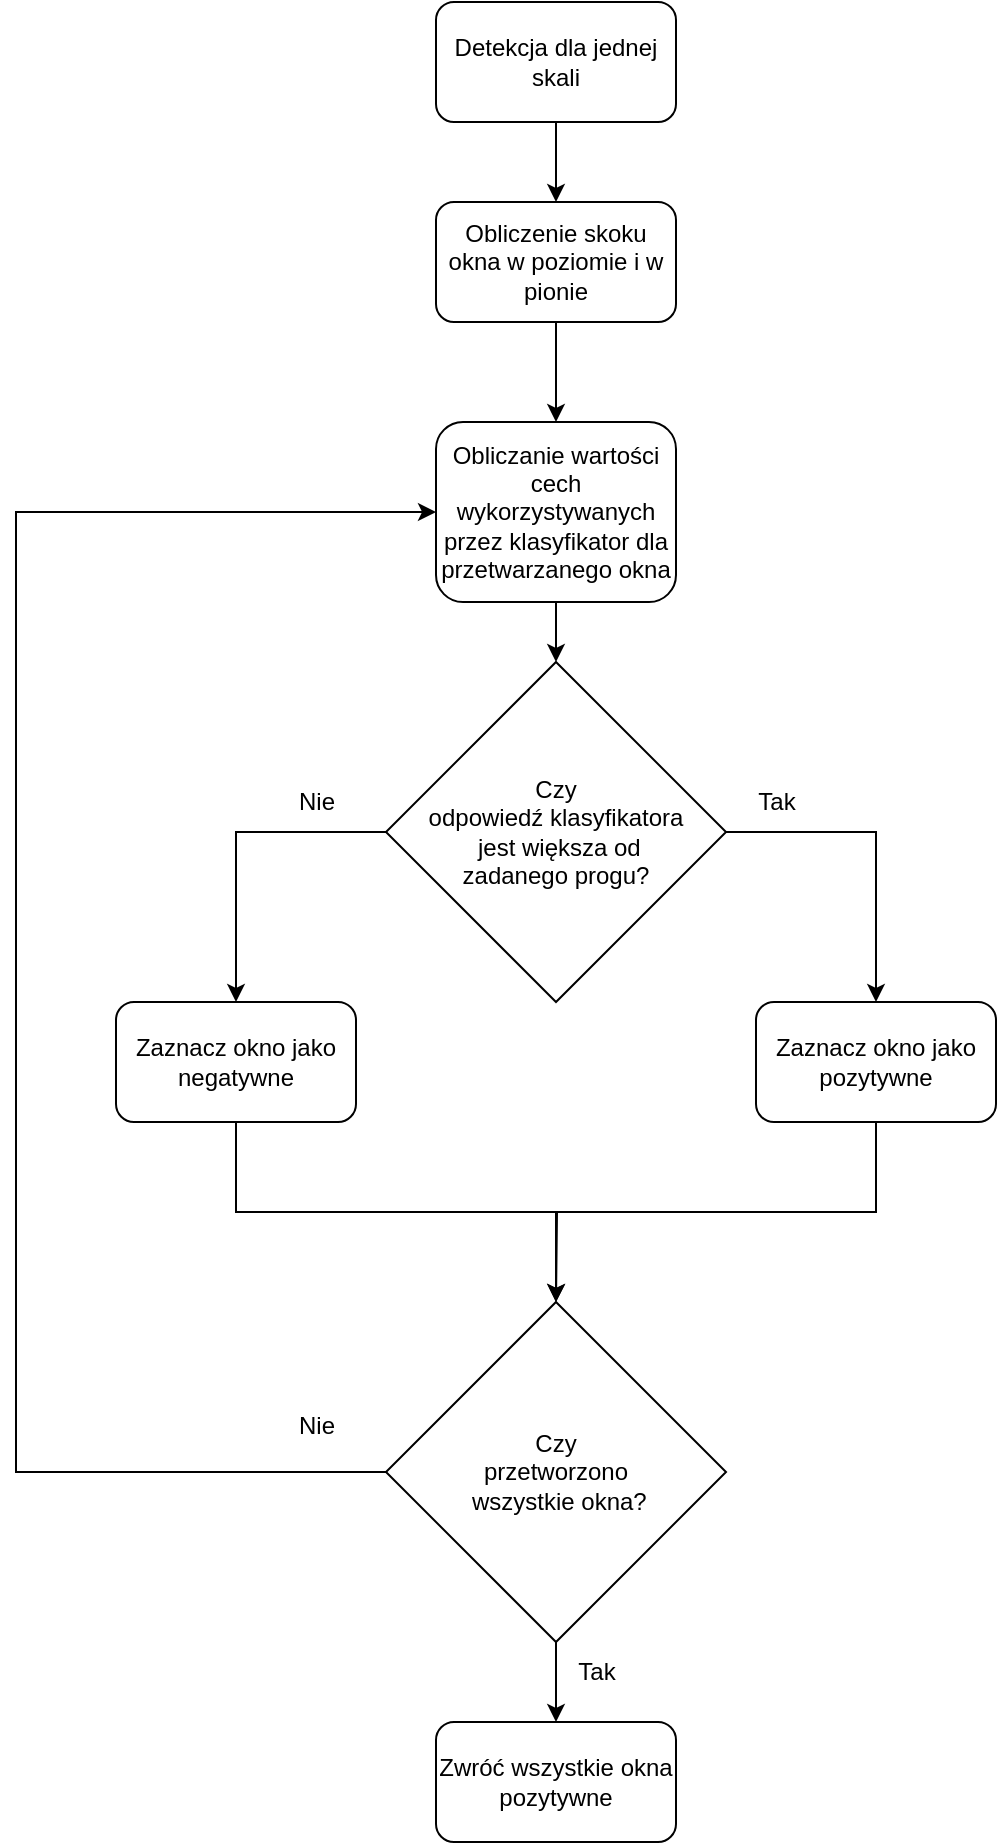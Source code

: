 <mxfile version="20.2.7" type="device"><diagram id="XwJmgZnqYMKe4Pho6TTb" name="Page-1"><mxGraphModel dx="1362" dy="712" grid="1" gridSize="10" guides="1" tooltips="1" connect="1" arrows="1" fold="1" page="1" pageScale="1" pageWidth="1169" pageHeight="827" math="0" shadow="0"><root><mxCell id="0"/><mxCell id="1" parent="0"/><mxCell id="P0NTfpLz1b2DYX6s_wTC-3" style="edgeStyle=orthogonalEdgeStyle;rounded=0;orthogonalLoop=1;jettySize=auto;html=1;exitX=0.5;exitY=1;exitDx=0;exitDy=0;entryX=0.5;entryY=0;entryDx=0;entryDy=0;" parent="1" source="P0NTfpLz1b2DYX6s_wTC-1" target="P0NTfpLz1b2DYX6s_wTC-2" edge="1"><mxGeometry relative="1" as="geometry"/></mxCell><mxCell id="P0NTfpLz1b2DYX6s_wTC-1" value="Detekcja dla jednej skali" style="rounded=1;whiteSpace=wrap;html=1;" parent="1" vertex="1"><mxGeometry x="480" y="100" width="120" height="60" as="geometry"/></mxCell><mxCell id="P0NTfpLz1b2DYX6s_wTC-5" value="" style="edgeStyle=orthogonalEdgeStyle;rounded=0;orthogonalLoop=1;jettySize=auto;html=1;" parent="1" source="P0NTfpLz1b2DYX6s_wTC-2" target="P0NTfpLz1b2DYX6s_wTC-4" edge="1"><mxGeometry relative="1" as="geometry"/></mxCell><mxCell id="P0NTfpLz1b2DYX6s_wTC-2" value="Obliczenie skoku okna w poziomie i w pionie" style="rounded=1;whiteSpace=wrap;html=1;" parent="1" vertex="1"><mxGeometry x="480" y="200" width="120" height="60" as="geometry"/></mxCell><mxCell id="P0NTfpLz1b2DYX6s_wTC-6" style="edgeStyle=orthogonalEdgeStyle;rounded=0;orthogonalLoop=1;jettySize=auto;html=1;exitX=0.5;exitY=1;exitDx=0;exitDy=0;entryX=0.5;entryY=0;entryDx=0;entryDy=0;" parent="1" source="P0NTfpLz1b2DYX6s_wTC-4" target="P0NTfpLz1b2DYX6s_wTC-8" edge="1"><mxGeometry relative="1" as="geometry"><mxPoint x="540" y="450" as="targetPoint"/></mxGeometry></mxCell><mxCell id="P0NTfpLz1b2DYX6s_wTC-4" value="Obliczanie wartości cech wykorzystywanych przez klasyfikator dla przetwarzanego okna" style="whiteSpace=wrap;html=1;rounded=1;" parent="1" vertex="1"><mxGeometry x="480" y="310" width="120" height="90" as="geometry"/></mxCell><mxCell id="P0NTfpLz1b2DYX6s_wTC-10" style="edgeStyle=orthogonalEdgeStyle;rounded=0;orthogonalLoop=1;jettySize=auto;html=1;exitX=1;exitY=0.5;exitDx=0;exitDy=0;entryX=0.5;entryY=0;entryDx=0;entryDy=0;" parent="1" source="P0NTfpLz1b2DYX6s_wTC-8" target="P0NTfpLz1b2DYX6s_wTC-9" edge="1"><mxGeometry relative="1" as="geometry"/></mxCell><mxCell id="P0NTfpLz1b2DYX6s_wTC-15" style="edgeStyle=orthogonalEdgeStyle;rounded=0;orthogonalLoop=1;jettySize=auto;html=1;exitX=0;exitY=0.5;exitDx=0;exitDy=0;entryX=0.5;entryY=0;entryDx=0;entryDy=0;" parent="1" source="P0NTfpLz1b2DYX6s_wTC-8" target="P0NTfpLz1b2DYX6s_wTC-14" edge="1"><mxGeometry relative="1" as="geometry"/></mxCell><mxCell id="P0NTfpLz1b2DYX6s_wTC-8" value="Czy &lt;br&gt;odpowiedź klasyfikatora&lt;br&gt;&amp;nbsp;jest większa od &lt;br&gt;zadanego progu?" style="rhombus;whiteSpace=wrap;html=1;" parent="1" vertex="1"><mxGeometry x="455" y="430" width="170" height="170" as="geometry"/></mxCell><mxCell id="P0NTfpLz1b2DYX6s_wTC-13" style="edgeStyle=orthogonalEdgeStyle;rounded=0;orthogonalLoop=1;jettySize=auto;html=1;exitX=0.5;exitY=1;exitDx=0;exitDy=0;" parent="1" source="P0NTfpLz1b2DYX6s_wTC-9" edge="1"><mxGeometry relative="1" as="geometry"><mxPoint x="540" y="750" as="targetPoint"/></mxGeometry></mxCell><mxCell id="P0NTfpLz1b2DYX6s_wTC-9" value="Zaznacz okno jako pozytywne" style="rounded=1;whiteSpace=wrap;html=1;" parent="1" vertex="1"><mxGeometry x="640" y="600" width="120" height="60" as="geometry"/></mxCell><mxCell id="P0NTfpLz1b2DYX6s_wTC-12" style="edgeStyle=orthogonalEdgeStyle;rounded=0;orthogonalLoop=1;jettySize=auto;html=1;exitX=0;exitY=0.5;exitDx=0;exitDy=0;entryX=0;entryY=0.5;entryDx=0;entryDy=0;" parent="1" source="So2fMFpUL-u4c_NhLRNu-1" target="P0NTfpLz1b2DYX6s_wTC-4" edge="1"><mxGeometry relative="1" as="geometry"><Array as="points"><mxPoint x="270" y="835"/><mxPoint x="270" y="355"/></Array><mxPoint x="540" y="760" as="sourcePoint"/></mxGeometry></mxCell><mxCell id="P0NTfpLz1b2DYX6s_wTC-16" style="edgeStyle=orthogonalEdgeStyle;rounded=0;orthogonalLoop=1;jettySize=auto;html=1;exitX=0.5;exitY=1;exitDx=0;exitDy=0;" parent="1" source="P0NTfpLz1b2DYX6s_wTC-14" target="So2fMFpUL-u4c_NhLRNu-1" edge="1"><mxGeometry relative="1" as="geometry"><mxPoint x="516.96" y="698.02" as="targetPoint"/></mxGeometry></mxCell><mxCell id="P0NTfpLz1b2DYX6s_wTC-14" value="Zaznacz okno jako negatywne" style="rounded=1;whiteSpace=wrap;html=1;" parent="1" vertex="1"><mxGeometry x="320" y="600" width="120" height="60" as="geometry"/></mxCell><mxCell id="P0NTfpLz1b2DYX6s_wTC-17" value="Nie" style="text;html=1;align=center;verticalAlign=middle;resizable=0;points=[];autosize=1;strokeColor=none;fillColor=none;" parent="1" vertex="1"><mxGeometry x="400" y="485" width="40" height="30" as="geometry"/></mxCell><mxCell id="P0NTfpLz1b2DYX6s_wTC-18" value="Tak" style="text;html=1;align=center;verticalAlign=middle;resizable=0;points=[];autosize=1;strokeColor=none;fillColor=none;" parent="1" vertex="1"><mxGeometry x="630" y="485" width="40" height="30" as="geometry"/></mxCell><mxCell id="So2fMFpUL-u4c_NhLRNu-4" style="edgeStyle=orthogonalEdgeStyle;rounded=0;orthogonalLoop=1;jettySize=auto;html=1;exitX=0.5;exitY=1;exitDx=0;exitDy=0;entryX=0.5;entryY=0;entryDx=0;entryDy=0;" edge="1" parent="1" source="So2fMFpUL-u4c_NhLRNu-1" target="So2fMFpUL-u4c_NhLRNu-3"><mxGeometry relative="1" as="geometry"/></mxCell><mxCell id="So2fMFpUL-u4c_NhLRNu-1" value="Czy &lt;br&gt;przetworzono&lt;br&gt;&amp;nbsp;wszystkie okna?" style="rhombus;whiteSpace=wrap;html=1;" vertex="1" parent="1"><mxGeometry x="455" y="750" width="170" height="170" as="geometry"/></mxCell><mxCell id="So2fMFpUL-u4c_NhLRNu-2" value="Nie" style="text;html=1;align=center;verticalAlign=middle;resizable=0;points=[];autosize=1;strokeColor=none;fillColor=none;" vertex="1" parent="1"><mxGeometry x="400" y="797" width="40" height="30" as="geometry"/></mxCell><mxCell id="So2fMFpUL-u4c_NhLRNu-3" value="Zwróć wszystkie okna pozytywne" style="rounded=1;whiteSpace=wrap;html=1;" vertex="1" parent="1"><mxGeometry x="480" y="960" width="120" height="60" as="geometry"/></mxCell><mxCell id="So2fMFpUL-u4c_NhLRNu-5" value="Tak" style="text;html=1;align=center;verticalAlign=middle;resizable=0;points=[];autosize=1;strokeColor=none;fillColor=none;" vertex="1" parent="1"><mxGeometry x="540" y="920" width="40" height="30" as="geometry"/></mxCell></root></mxGraphModel></diagram></mxfile>